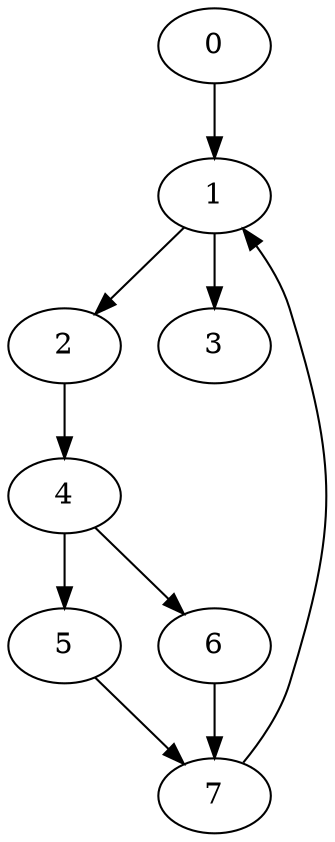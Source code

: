 digraph "nested while case" {
  0 -> 1;
  1 -> 2;
  1 -> 3;
  2 -> 4;
  4 -> 5;
  4 -> 6;
  5 -> 7;
  6 -> 7;
  7 -> 1;
}

